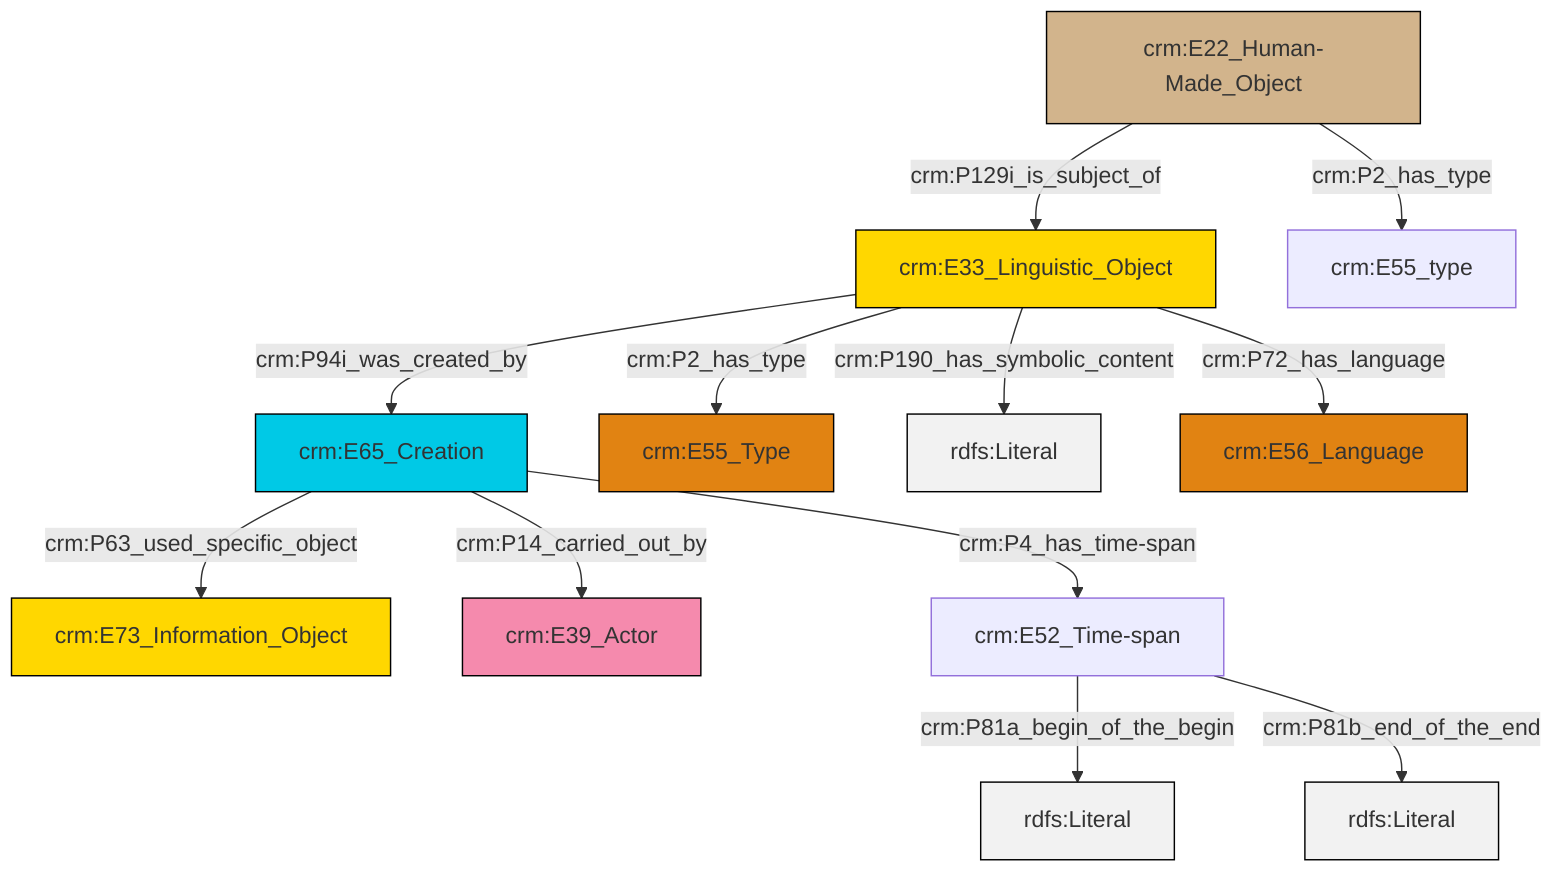 graph TD
classDef Literal fill:#f2f2f2,stroke:#000000;
classDef CRM_Entity fill:#FFFFFF,stroke:#000000;
classDef Temporal_Entity fill:#00C9E6, stroke:#000000;
classDef Type fill:#E18312, stroke:#000000;
classDef Time-Span fill:#2C9C91, stroke:#000000;
classDef Appellation fill:#FFEB7F, stroke:#000000;
classDef Place fill:#008836, stroke:#000000;
classDef Persistent_Item fill:#B266B2, stroke:#000000;
classDef Conceptual_Object fill:#FFD700, stroke:#000000;
classDef Physical_Thing fill:#D2B48C, stroke:#000000;
classDef Actor fill:#f58aad, stroke:#000000;
classDef PC_Classes fill:#4ce600, stroke:#000000;
classDef Multi fill:#cccccc,stroke:#000000;

0["crm:E65_Creation"]:::Temporal_Entity -->|crm:P63_used_specific_object| 1["crm:E73_Information_Object"]:::Conceptual_Object
4["crm:E33_Linguistic_Object"]:::Conceptual_Object -->|crm:P2_has_type| 5["crm:E55_Type"]:::Type
0["crm:E65_Creation"]:::Temporal_Entity -->|crm:P4_has_time-span| 10["crm:E52_Time-span"]:::Default
4["crm:E33_Linguistic_Object"]:::Conceptual_Object -->|crm:P190_has_symbolic_content| 11[rdfs:Literal]:::Literal
4["crm:E33_Linguistic_Object"]:::Conceptual_Object -->|crm:P94i_was_created_by| 0["crm:E65_Creation"]:::Temporal_Entity
6["crm:E22_Human-Made_Object"]:::Physical_Thing -->|crm:P2_has_type| 12["crm:E55_type"]:::Default
6["crm:E22_Human-Made_Object"]:::Physical_Thing -->|crm:P129i_is_subject_of| 4["crm:E33_Linguistic_Object"]:::Conceptual_Object
10["crm:E52_Time-span"]:::Default -->|crm:P81a_begin_of_the_begin| 13[rdfs:Literal]:::Literal
4["crm:E33_Linguistic_Object"]:::Conceptual_Object -->|crm:P72_has_language| 14["crm:E56_Language"]:::Type
0["crm:E65_Creation"]:::Temporal_Entity -->|crm:P14_carried_out_by| 2["crm:E39_Actor"]:::Actor
10["crm:E52_Time-span"]:::Default -->|crm:P81b_end_of_the_end| 19[rdfs:Literal]:::Literal
